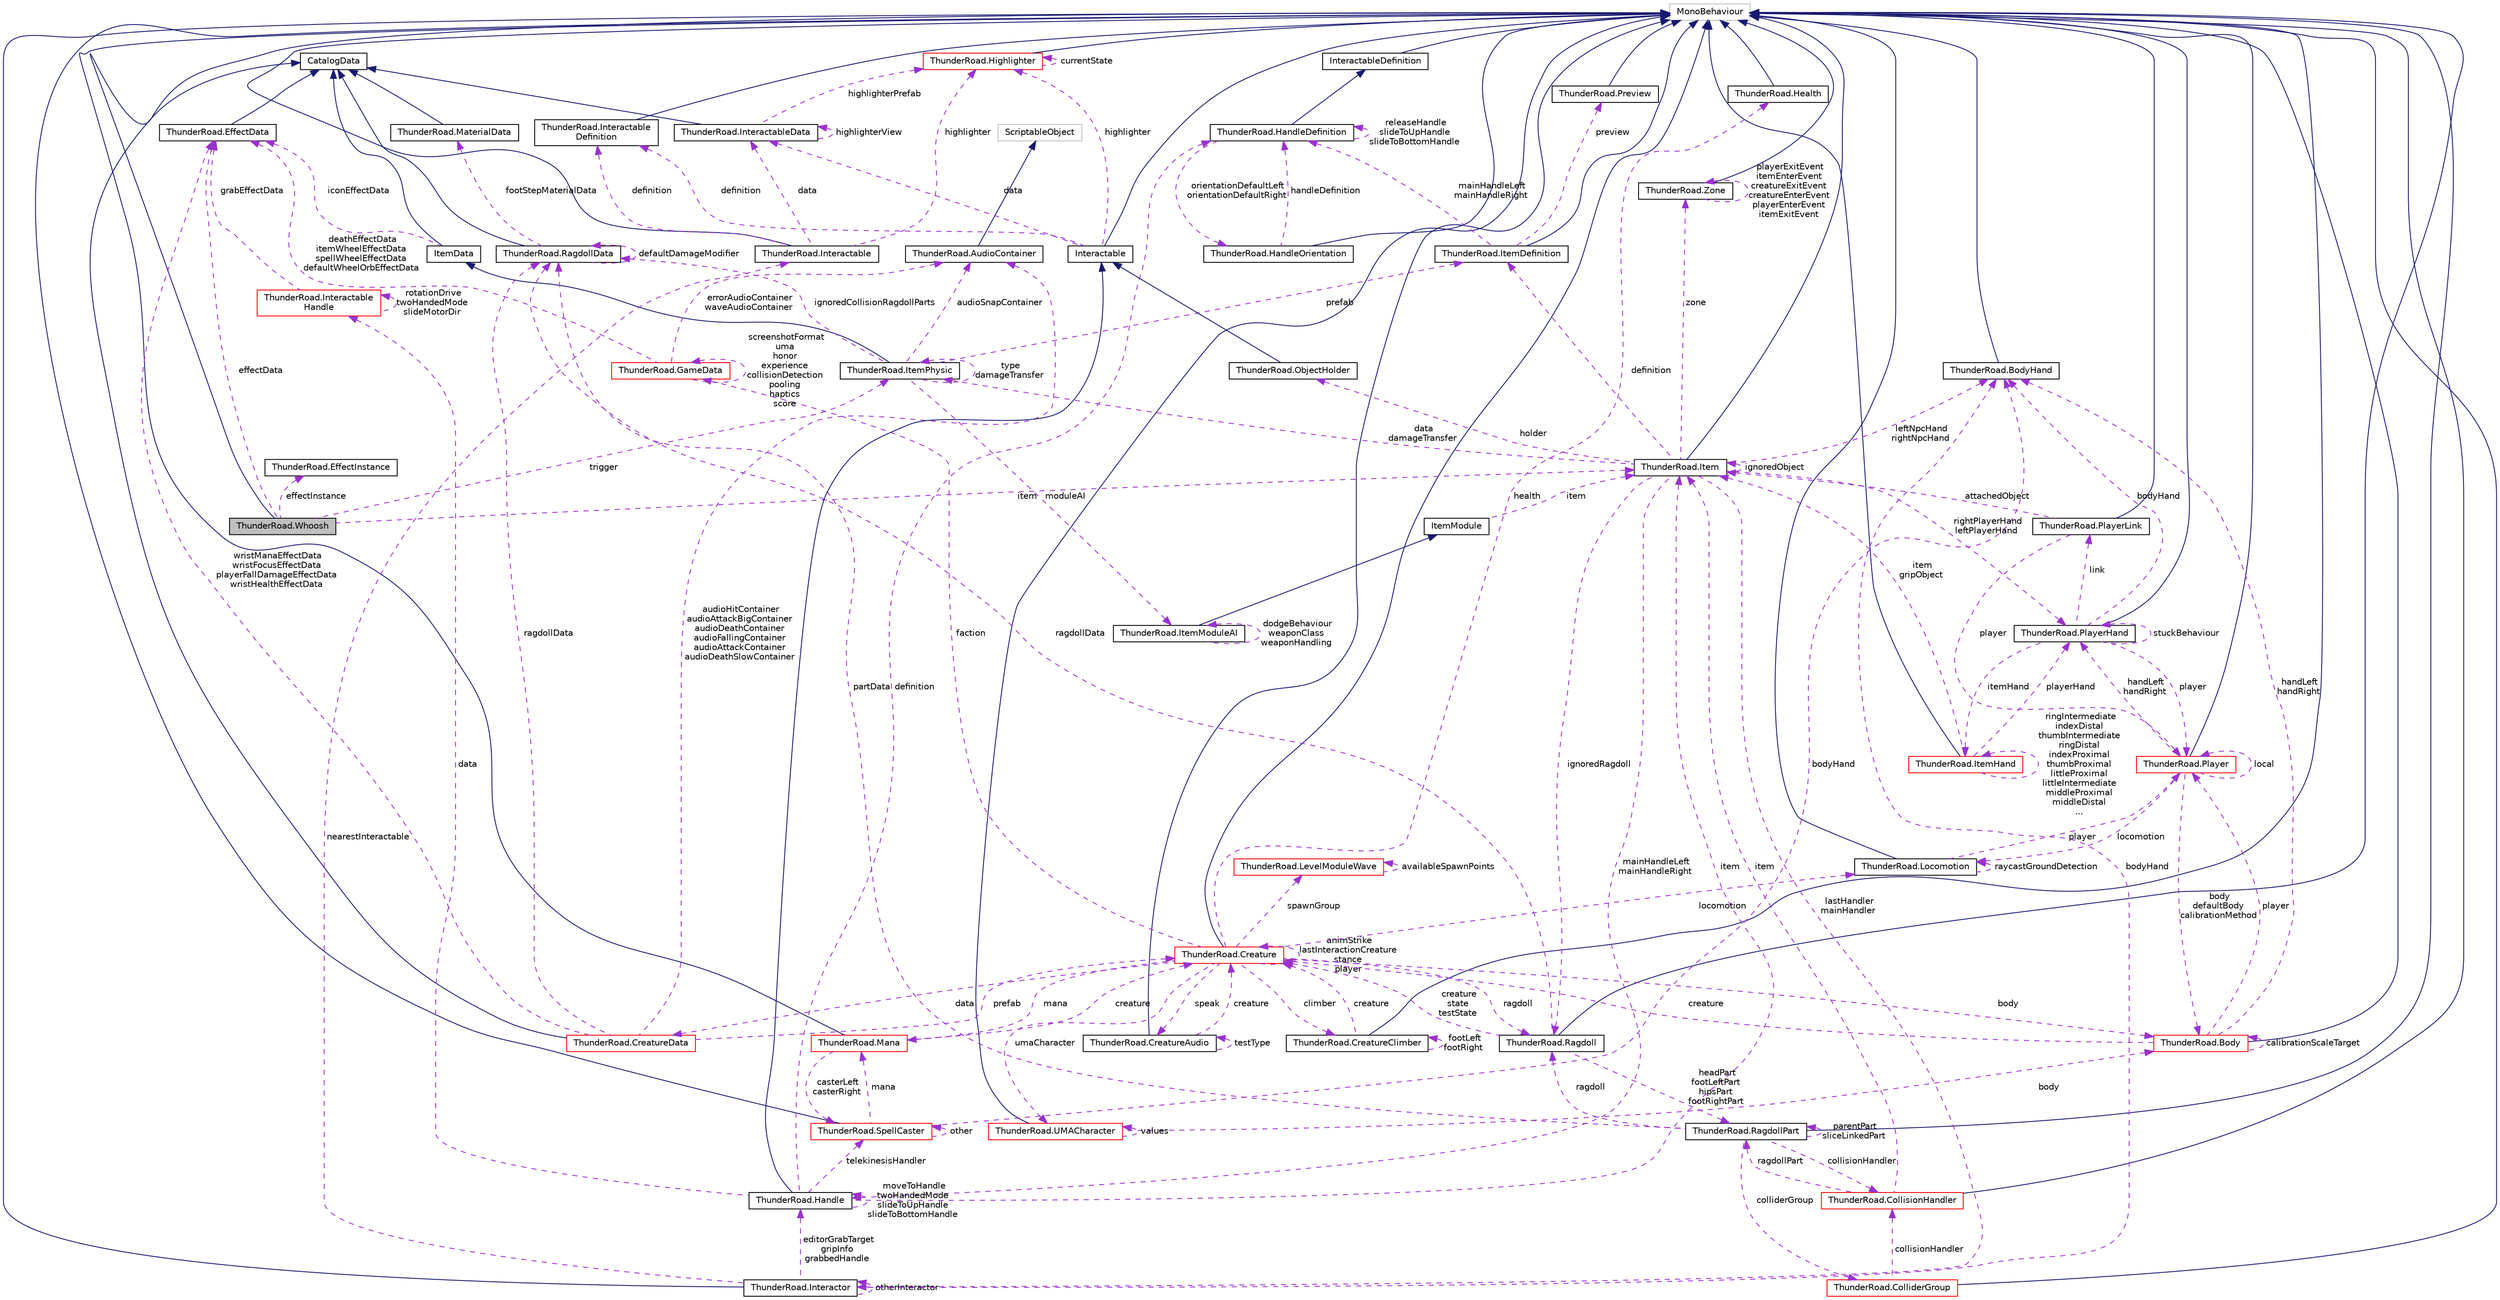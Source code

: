 digraph "ThunderRoad.Whoosh"
{
 // LATEX_PDF_SIZE
  edge [fontname="Helvetica",fontsize="10",labelfontname="Helvetica",labelfontsize="10"];
  node [fontname="Helvetica",fontsize="10",shape=record];
  Node1 [label="ThunderRoad.Whoosh",height=0.2,width=0.4,color="black", fillcolor="grey75", style="filled", fontcolor="black",tooltip="Class Whoosh. Implements the UnityEngine.MonoBehaviour"];
  Node2 -> Node1 [dir="back",color="midnightblue",fontsize="10",style="solid",fontname="Helvetica"];
  Node2 [label="MonoBehaviour",height=0.2,width=0.4,color="grey75", fillcolor="white", style="filled",tooltip=" "];
  Node3 -> Node1 [dir="back",color="darkorchid3",fontsize="10",style="dashed",label=" effectData" ,fontname="Helvetica"];
  Node3 [label="ThunderRoad.EffectData",height=0.2,width=0.4,color="black", fillcolor="white", style="filled",URL="$class_thunder_road_1_1_effect_data.html",tooltip="Class EffectData. Implements the ThunderRoad.CatalogData"];
  Node4 -> Node3 [dir="back",color="midnightblue",fontsize="10",style="solid",fontname="Helvetica"];
  Node4 [label="CatalogData",height=0.2,width=0.4,color="black", fillcolor="white", style="filled",URL="$class_thunder_road_1_1_catalog_data.html",tooltip="Class CatalogData."];
  Node5 -> Node1 [dir="back",color="darkorchid3",fontsize="10",style="dashed",label=" trigger" ,fontname="Helvetica"];
  Node5 [label="ThunderRoad.ItemPhysic",height=0.2,width=0.4,color="black", fillcolor="white", style="filled",URL="$class_thunder_road_1_1_item_physic.html",tooltip="Class ItemPhysic. Implements the ThunderRoad.ItemData"];
  Node6 -> Node5 [dir="back",color="midnightblue",fontsize="10",style="solid",fontname="Helvetica"];
  Node6 [label="ItemData",height=0.2,width=0.4,color="black", fillcolor="white", style="filled",URL="$class_thunder_road_1_1_item_data.html",tooltip="Class ItemData. Implements the ThunderRoad.CatalogData"];
  Node4 -> Node6 [dir="back",color="midnightblue",fontsize="10",style="solid",fontname="Helvetica"];
  Node3 -> Node6 [dir="back",color="darkorchid3",fontsize="10",style="dashed",label=" iconEffectData" ,fontname="Helvetica"];
  Node7 -> Node5 [dir="back",color="darkorchid3",fontsize="10",style="dashed",label=" ignoredCollisionRagdollParts" ,fontname="Helvetica"];
  Node7 [label="ThunderRoad.RagdollData",height=0.2,width=0.4,color="black", fillcolor="white", style="filled",URL="$class_thunder_road_1_1_ragdoll_data.html",tooltip="Class RagdollData. Implements the ThunderRoad.CatalogData"];
  Node4 -> Node7 [dir="back",color="midnightblue",fontsize="10",style="solid",fontname="Helvetica"];
  Node8 -> Node7 [dir="back",color="darkorchid3",fontsize="10",style="dashed",label=" footStepMaterialData" ,fontname="Helvetica"];
  Node8 [label="ThunderRoad.MaterialData",height=0.2,width=0.4,color="black", fillcolor="white", style="filled",URL="$class_thunder_road_1_1_material_data.html",tooltip="Class MaterialData. Implements the ThunderRoad.CatalogData"];
  Node4 -> Node8 [dir="back",color="midnightblue",fontsize="10",style="solid",fontname="Helvetica"];
  Node7 -> Node7 [dir="back",color="darkorchid3",fontsize="10",style="dashed",label=" defaultDamageModifier" ,fontname="Helvetica"];
  Node9 -> Node5 [dir="back",color="darkorchid3",fontsize="10",style="dashed",label=" prefab" ,fontname="Helvetica"];
  Node9 [label="ThunderRoad.ItemDefinition",height=0.2,width=0.4,color="black", fillcolor="white", style="filled",URL="$class_thunder_road_1_1_item_definition.html",tooltip="Class ItemDefinition. Implements the UnityEngine.MonoBehaviour"];
  Node2 -> Node9 [dir="back",color="midnightblue",fontsize="10",style="solid",fontname="Helvetica"];
  Node10 -> Node9 [dir="back",color="darkorchid3",fontsize="10",style="dashed",label=" mainHandleLeft\nmainHandleRight" ,fontname="Helvetica"];
  Node10 [label="ThunderRoad.HandleDefinition",height=0.2,width=0.4,color="black", fillcolor="white", style="filled",URL="$class_thunder_road_1_1_handle_definition.html",tooltip="Class HandleDefinition. Implements the ThunderRoad.InteractableDefinition"];
  Node11 -> Node10 [dir="back",color="midnightblue",fontsize="10",style="solid",fontname="Helvetica"];
  Node11 [label="InteractableDefinition",height=0.2,width=0.4,color="black", fillcolor="white", style="filled",URL="$class_thunder_road_1_1_interactable_definition.html",tooltip="Class InteractableDefinition. Implements the UnityEngine.MonoBehaviour"];
  Node2 -> Node11 [dir="back",color="midnightblue",fontsize="10",style="solid",fontname="Helvetica"];
  Node12 -> Node10 [dir="back",color="darkorchid3",fontsize="10",style="dashed",label=" orientationDefaultLeft\norientationDefaultRight" ,fontname="Helvetica"];
  Node12 [label="ThunderRoad.HandleOrientation",height=0.2,width=0.4,color="black", fillcolor="white", style="filled",URL="$class_thunder_road_1_1_handle_orientation.html",tooltip="Class HandleOrientation. Implements the UnityEngine.MonoBehaviour"];
  Node2 -> Node12 [dir="back",color="midnightblue",fontsize="10",style="solid",fontname="Helvetica"];
  Node10 -> Node12 [dir="back",color="darkorchid3",fontsize="10",style="dashed",label=" handleDefinition" ,fontname="Helvetica"];
  Node10 -> Node10 [dir="back",color="darkorchid3",fontsize="10",style="dashed",label=" releaseHandle\nslideToUpHandle\nslideToBottomHandle" ,fontname="Helvetica"];
  Node13 -> Node9 [dir="back",color="darkorchid3",fontsize="10",style="dashed",label=" preview" ,fontname="Helvetica"];
  Node13 [label="ThunderRoad.Preview",height=0.2,width=0.4,color="black", fillcolor="white", style="filled",URL="$class_thunder_road_1_1_preview.html",tooltip="Class Preview. Implements the UnityEngine.MonoBehaviour"];
  Node2 -> Node13 [dir="back",color="midnightblue",fontsize="10",style="solid",fontname="Helvetica"];
  Node14 -> Node5 [dir="back",color="darkorchid3",fontsize="10",style="dashed",label=" audioSnapContainer" ,fontname="Helvetica"];
  Node14 [label="ThunderRoad.AudioContainer",height=0.2,width=0.4,color="black", fillcolor="white", style="filled",URL="$class_thunder_road_1_1_audio_container.html",tooltip="Class AudioContainer. Implements the UnityEngine.ScriptableObject"];
  Node15 -> Node14 [dir="back",color="midnightblue",fontsize="10",style="solid",fontname="Helvetica"];
  Node15 [label="ScriptableObject",height=0.2,width=0.4,color="grey75", fillcolor="white", style="filled",tooltip=" "];
  Node5 -> Node5 [dir="back",color="darkorchid3",fontsize="10",style="dashed",label=" type\ndamageTransfer" ,fontname="Helvetica"];
  Node16 -> Node5 [dir="back",color="darkorchid3",fontsize="10",style="dashed",label=" moduleAI" ,fontname="Helvetica"];
  Node16 [label="ThunderRoad.ItemModuleAI",height=0.2,width=0.4,color="black", fillcolor="white", style="filled",URL="$class_thunder_road_1_1_item_module_a_i.html",tooltip="Class ItemModuleAI. Implements the ThunderRoad.ItemModule"];
  Node17 -> Node16 [dir="back",color="midnightblue",fontsize="10",style="solid",fontname="Helvetica"];
  Node17 [label="ItemModule",height=0.2,width=0.4,color="black", fillcolor="white", style="filled",URL="$class_thunder_road_1_1_item_module.html",tooltip="Class ItemModule."];
  Node18 -> Node17 [dir="back",color="darkorchid3",fontsize="10",style="dashed",label=" item" ,fontname="Helvetica"];
  Node18 [label="ThunderRoad.Item",height=0.2,width=0.4,color="black", fillcolor="white", style="filled",URL="$class_thunder_road_1_1_item.html",tooltip="Class Item. Implements the UnityEngine.MonoBehaviour"];
  Node2 -> Node18 [dir="back",color="midnightblue",fontsize="10",style="solid",fontname="Helvetica"];
  Node19 -> Node18 [dir="back",color="darkorchid3",fontsize="10",style="dashed",label=" lastHandler\nmainHandler" ,fontname="Helvetica"];
  Node19 [label="ThunderRoad.Interactor",height=0.2,width=0.4,color="black", fillcolor="white", style="filled",URL="$class_thunder_road_1_1_interactor.html",tooltip="Class Interactor. Implements the UnityEngine.MonoBehaviour"];
  Node2 -> Node19 [dir="back",color="midnightblue",fontsize="10",style="solid",fontname="Helvetica"];
  Node19 -> Node19 [dir="back",color="darkorchid3",fontsize="10",style="dashed",label=" otherInteractor" ,fontname="Helvetica"];
  Node20 -> Node19 [dir="back",color="darkorchid3",fontsize="10",style="dashed",label=" editorGrabTarget\ngripInfo\ngrabbedHandle" ,fontname="Helvetica"];
  Node20 [label="ThunderRoad.Handle",height=0.2,width=0.4,color="black", fillcolor="white", style="filled",URL="$class_thunder_road_1_1_handle.html",tooltip="Class Handle. Implements the ThunderRoad.Interactable"];
  Node21 -> Node20 [dir="back",color="midnightblue",fontsize="10",style="solid",fontname="Helvetica"];
  Node21 [label="Interactable",height=0.2,width=0.4,color="black", fillcolor="white", style="filled",URL="$class_thunder_road_1_1_interactable.html",tooltip="Class Interactable. Implements the UnityEngine.MonoBehaviour"];
  Node2 -> Node21 [dir="back",color="midnightblue",fontsize="10",style="solid",fontname="Helvetica"];
  Node22 -> Node21 [dir="back",color="darkorchid3",fontsize="10",style="dashed",label=" highlighter" ,fontname="Helvetica"];
  Node22 [label="ThunderRoad.Highlighter",height=0.2,width=0.4,color="red", fillcolor="white", style="filled",URL="$class_thunder_road_1_1_highlighter.html",tooltip="Class Highlighter. Implements the UnityEngine.MonoBehaviour"];
  Node2 -> Node22 [dir="back",color="midnightblue",fontsize="10",style="solid",fontname="Helvetica"];
  Node22 -> Node22 [dir="back",color="darkorchid3",fontsize="10",style="dashed",label=" currentState" ,fontname="Helvetica"];
  Node25 -> Node21 [dir="back",color="darkorchid3",fontsize="10",style="dashed",label=" data" ,fontname="Helvetica"];
  Node25 [label="ThunderRoad.InteractableData",height=0.2,width=0.4,color="black", fillcolor="white", style="filled",URL="$class_thunder_road_1_1_interactable_data.html",tooltip="Class InteractableData. Implements the ThunderRoad.CatalogData"];
  Node4 -> Node25 [dir="back",color="midnightblue",fontsize="10",style="solid",fontname="Helvetica"];
  Node22 -> Node25 [dir="back",color="darkorchid3",fontsize="10",style="dashed",label=" highlighterPrefab" ,fontname="Helvetica"];
  Node25 -> Node25 [dir="back",color="darkorchid3",fontsize="10",style="dashed",label=" highlighterView" ,fontname="Helvetica"];
  Node26 -> Node21 [dir="back",color="darkorchid3",fontsize="10",style="dashed",label=" definition" ,fontname="Helvetica"];
  Node26 [label="ThunderRoad.Interactable\lDefinition",height=0.2,width=0.4,color="black", fillcolor="white", style="filled",URL="$class_thunder_road_1_1_interactable_definition.html",tooltip="Class InteractableDefinition. Implements the UnityEngine.MonoBehaviour"];
  Node2 -> Node26 [dir="back",color="midnightblue",fontsize="10",style="solid",fontname="Helvetica"];
  Node10 -> Node20 [dir="back",color="darkorchid3",fontsize="10",style="dashed",label=" definition" ,fontname="Helvetica"];
  Node27 -> Node20 [dir="back",color="darkorchid3",fontsize="10",style="dashed",label=" data" ,fontname="Helvetica"];
  Node27 [label="ThunderRoad.Interactable\lHandle",height=0.2,width=0.4,color="red", fillcolor="white", style="filled",URL="$class_thunder_road_1_1_interactable_handle.html",tooltip="Class InteractableHandle. Implements the ThunderRoad.InteractableData"];
  Node3 -> Node27 [dir="back",color="darkorchid3",fontsize="10",style="dashed",label=" grabEffectData" ,fontname="Helvetica"];
  Node27 -> Node27 [dir="back",color="darkorchid3",fontsize="10",style="dashed",label=" rotationDrive\ntwoHandedMode\nslideMotorDir" ,fontname="Helvetica"];
  Node30 -> Node20 [dir="back",color="darkorchid3",fontsize="10",style="dashed",label=" telekinesisHandler" ,fontname="Helvetica"];
  Node30 [label="ThunderRoad.SpellCaster",height=0.2,width=0.4,color="red", fillcolor="white", style="filled",URL="$class_thunder_road_1_1_spell_caster.html",tooltip="Class SpellCaster. Implements the UnityEngine.MonoBehaviour"];
  Node2 -> Node30 [dir="back",color="midnightblue",fontsize="10",style="solid",fontname="Helvetica"];
  Node30 -> Node30 [dir="back",color="darkorchid3",fontsize="10",style="dashed",label=" other" ,fontname="Helvetica"];
  Node35 -> Node30 [dir="back",color="darkorchid3",fontsize="10",style="dashed",label=" mana" ,fontname="Helvetica"];
  Node35 [label="ThunderRoad.Mana",height=0.2,width=0.4,color="red", fillcolor="white", style="filled",URL="$class_thunder_road_1_1_mana.html",tooltip="Class Mana. Implements the UnityEngine.MonoBehaviour"];
  Node2 -> Node35 [dir="back",color="midnightblue",fontsize="10",style="solid",fontname="Helvetica"];
  Node30 -> Node35 [dir="back",color="darkorchid3",fontsize="10",style="dashed",label=" casterLeft\ncasterRight" ,fontname="Helvetica"];
  Node37 -> Node35 [dir="back",color="darkorchid3",fontsize="10",style="dashed",label=" creature" ,fontname="Helvetica"];
  Node37 [label="ThunderRoad.Creature",height=0.2,width=0.4,color="red", fillcolor="white", style="filled",URL="$class_thunder_road_1_1_creature.html",tooltip="Class Creature. Implements the UnityEngine.MonoBehaviour"];
  Node2 -> Node37 [dir="back",color="midnightblue",fontsize="10",style="solid",fontname="Helvetica"];
  Node38 -> Node37 [dir="back",color="darkorchid3",fontsize="10",style="dashed",label=" climber" ,fontname="Helvetica"];
  Node38 [label="ThunderRoad.CreatureClimber",height=0.2,width=0.4,color="black", fillcolor="white", style="filled",URL="$class_thunder_road_1_1_creature_climber.html",tooltip="Class CreatureClimber. Implements the UnityEngine.MonoBehaviour"];
  Node2 -> Node38 [dir="back",color="midnightblue",fontsize="10",style="solid",fontname="Helvetica"];
  Node38 -> Node38 [dir="back",color="darkorchid3",fontsize="10",style="dashed",label=" footLeft\nfootRight" ,fontname="Helvetica"];
  Node37 -> Node38 [dir="back",color="darkorchid3",fontsize="10",style="dashed",label=" creature" ,fontname="Helvetica"];
  Node39 -> Node37 [dir="back",color="darkorchid3",fontsize="10",style="dashed",label=" health" ,fontname="Helvetica"];
  Node39 [label="ThunderRoad.Health",height=0.2,width=0.4,color="black", fillcolor="white", style="filled",URL="$class_thunder_road_1_1_health.html",tooltip="Class Health. Implements the UnityEngine.MonoBehaviour"];
  Node2 -> Node39 [dir="back",color="midnightblue",fontsize="10",style="solid",fontname="Helvetica"];
  Node40 -> Node37 [dir="back",color="darkorchid3",fontsize="10",style="dashed",label=" faction" ,fontname="Helvetica"];
  Node40 [label="ThunderRoad.GameData",height=0.2,width=0.4,color="red", fillcolor="white", style="filled",URL="$class_thunder_road_1_1_game_data.html",tooltip="Class GameData."];
  Node40 -> Node40 [dir="back",color="darkorchid3",fontsize="10",style="dashed",label=" screenshotFormat\numa\nhonor\nexperience\ncollisionDetection\npooling\nhaptics\nscore" ,fontname="Helvetica"];
  Node3 -> Node40 [dir="back",color="darkorchid3",fontsize="10",style="dashed",label=" deathEffectData\nitemWheelEffectData\nspellWheelEffectData\ndefaultWheelOrbEffectData" ,fontname="Helvetica"];
  Node14 -> Node40 [dir="back",color="darkorchid3",fontsize="10",style="dashed",label=" errorAudioContainer\nwaveAudioContainer" ,fontname="Helvetica"];
  Node41 -> Node37 [dir="back",color="darkorchid3",fontsize="10",style="dashed",label=" spawnGroup" ,fontname="Helvetica"];
  Node41 [label="ThunderRoad.LevelModuleWave",height=0.2,width=0.4,color="red", fillcolor="white", style="filled",URL="$class_thunder_road_1_1_level_module_wave.html",tooltip="Class LevelModuleWave. Implements the ThunderRoad.LevelModule"];
  Node41 -> Node41 [dir="back",color="darkorchid3",fontsize="10",style="dashed",label=" availableSpawnPoints" ,fontname="Helvetica"];
  Node44 -> Node37 [dir="back",color="darkorchid3",fontsize="10",style="dashed",label=" data" ,fontname="Helvetica"];
  Node44 [label="ThunderRoad.CreatureData",height=0.2,width=0.4,color="red", fillcolor="white", style="filled",URL="$class_thunder_road_1_1_creature_data.html",tooltip="Class CreatureData. Implements the ThunderRoad.CatalogData"];
  Node4 -> Node44 [dir="back",color="midnightblue",fontsize="10",style="solid",fontname="Helvetica"];
  Node7 -> Node44 [dir="back",color="darkorchid3",fontsize="10",style="dashed",label=" ragdollData" ,fontname="Helvetica"];
  Node3 -> Node44 [dir="back",color="darkorchid3",fontsize="10",style="dashed",label=" wristManaEffectData\nwristFocusEffectData\nplayerFallDamageEffectData\nwristHealthEffectData" ,fontname="Helvetica"];
  Node14 -> Node44 [dir="back",color="darkorchid3",fontsize="10",style="dashed",label=" audioHitContainer\naudioAttackBigContainer\naudioDeathContainer\naudioFallingContainer\naudioAttackContainer\naudioDeathSlowContainer" ,fontname="Helvetica"];
  Node37 -> Node44 [dir="back",color="darkorchid3",fontsize="10",style="dashed",label=" prefab" ,fontname="Helvetica"];
  Node47 -> Node37 [dir="back",color="darkorchid3",fontsize="10",style="dashed",label=" locomotion" ,fontname="Helvetica"];
  Node47 [label="ThunderRoad.Locomotion",height=0.2,width=0.4,color="black", fillcolor="white", style="filled",URL="$class_thunder_road_1_1_locomotion.html",tooltip="Class Locomotion. Implements the UnityEngine.MonoBehaviour"];
  Node2 -> Node47 [dir="back",color="midnightblue",fontsize="10",style="solid",fontname="Helvetica"];
  Node48 -> Node47 [dir="back",color="darkorchid3",fontsize="10",style="dashed",label=" player" ,fontname="Helvetica"];
  Node48 [label="ThunderRoad.Player",height=0.2,width=0.4,color="red", fillcolor="white", style="filled",URL="$class_thunder_road_1_1_player.html",tooltip="Class Player. Implements the UnityEngine.MonoBehaviour"];
  Node2 -> Node48 [dir="back",color="midnightblue",fontsize="10",style="solid",fontname="Helvetica"];
  Node48 -> Node48 [dir="back",color="darkorchid3",fontsize="10",style="dashed",label=" local" ,fontname="Helvetica"];
  Node47 -> Node48 [dir="back",color="darkorchid3",fontsize="10",style="dashed",label=" locomotion" ,fontname="Helvetica"];
  Node52 -> Node48 [dir="back",color="darkorchid3",fontsize="10",style="dashed",label=" body\ndefaultBody\ncalibrationMethod" ,fontname="Helvetica"];
  Node52 [label="ThunderRoad.Body",height=0.2,width=0.4,color="red", fillcolor="white", style="filled",URL="$class_thunder_road_1_1_body.html",tooltip="Class Body. Implements the UnityEngine.MonoBehaviour"];
  Node2 -> Node52 [dir="back",color="midnightblue",fontsize="10",style="solid",fontname="Helvetica"];
  Node48 -> Node52 [dir="back",color="darkorchid3",fontsize="10",style="dashed",label=" player" ,fontname="Helvetica"];
  Node52 -> Node52 [dir="back",color="darkorchid3",fontsize="10",style="dashed",label=" calibrationScaleTarget" ,fontname="Helvetica"];
  Node37 -> Node52 [dir="back",color="darkorchid3",fontsize="10",style="dashed",label=" creature" ,fontname="Helvetica"];
  Node54 -> Node52 [dir="back",color="darkorchid3",fontsize="10",style="dashed",label=" handLeft\nhandRight" ,fontname="Helvetica"];
  Node54 [label="ThunderRoad.BodyHand",height=0.2,width=0.4,color="black", fillcolor="white", style="filled",URL="$class_thunder_road_1_1_body_hand.html",tooltip="Class BodyHand. Implements the UnityEngine.MonoBehaviour"];
  Node2 -> Node54 [dir="back",color="midnightblue",fontsize="10",style="solid",fontname="Helvetica"];
  Node57 -> Node48 [dir="back",color="darkorchid3",fontsize="10",style="dashed",label=" handLeft\nhandRight" ,fontname="Helvetica"];
  Node57 [label="ThunderRoad.PlayerHand",height=0.2,width=0.4,color="black", fillcolor="white", style="filled",URL="$class_thunder_road_1_1_player_hand.html",tooltip="Class PlayerHand. Implements the UnityEngine.MonoBehaviour"];
  Node2 -> Node57 [dir="back",color="midnightblue",fontsize="10",style="solid",fontname="Helvetica"];
  Node48 -> Node57 [dir="back",color="darkorchid3",fontsize="10",style="dashed",label=" player" ,fontname="Helvetica"];
  Node58 -> Node57 [dir="back",color="darkorchid3",fontsize="10",style="dashed",label=" link" ,fontname="Helvetica"];
  Node58 [label="ThunderRoad.PlayerLink",height=0.2,width=0.4,color="black", fillcolor="white", style="filled",URL="$class_thunder_road_1_1_player_link.html",tooltip="Class PlayerLink. Implements the UnityEngine.MonoBehaviour"];
  Node2 -> Node58 [dir="back",color="midnightblue",fontsize="10",style="solid",fontname="Helvetica"];
  Node48 -> Node58 [dir="back",color="darkorchid3",fontsize="10",style="dashed",label=" player" ,fontname="Helvetica"];
  Node18 -> Node58 [dir="back",color="darkorchid3",fontsize="10",style="dashed",label=" attachedObject" ,fontname="Helvetica"];
  Node59 -> Node57 [dir="back",color="darkorchid3",fontsize="10",style="dashed",label=" itemHand" ,fontname="Helvetica"];
  Node59 [label="ThunderRoad.ItemHand",height=0.2,width=0.4,color="red", fillcolor="white", style="filled",URL="$class_thunder_road_1_1_item_hand.html",tooltip="Class ItemHand. Implements the UnityEngine.MonoBehaviour"];
  Node2 -> Node59 [dir="back",color="midnightblue",fontsize="10",style="solid",fontname="Helvetica"];
  Node59 -> Node59 [dir="back",color="darkorchid3",fontsize="10",style="dashed",label=" ringIntermediate\nindexDistal\nthumbIntermediate\nringDistal\nindexProximal\nthumbProximal\nlittleProximal\nlittleIntermediate\nmiddleProximal\nmiddleDistal\n..." ,fontname="Helvetica"];
  Node18 -> Node59 [dir="back",color="darkorchid3",fontsize="10",style="dashed",label=" item\ngripObject" ,fontname="Helvetica"];
  Node57 -> Node59 [dir="back",color="darkorchid3",fontsize="10",style="dashed",label=" playerHand" ,fontname="Helvetica"];
  Node54 -> Node57 [dir="back",color="darkorchid3",fontsize="10",style="dashed",label=" bodyHand" ,fontname="Helvetica"];
  Node57 -> Node57 [dir="back",color="darkorchid3",fontsize="10",style="dashed",label=" stuckBehaviour" ,fontname="Helvetica"];
  Node47 -> Node47 [dir="back",color="darkorchid3",fontsize="10",style="dashed",label=" raycastGroundDetection" ,fontname="Helvetica"];
  Node63 -> Node37 [dir="back",color="darkorchid3",fontsize="10",style="dashed",label=" ragdoll" ,fontname="Helvetica"];
  Node63 [label="ThunderRoad.Ragdoll",height=0.2,width=0.4,color="black", fillcolor="white", style="filled",URL="$class_thunder_road_1_1_ragdoll.html",tooltip="Class Ragdoll. Implements the UnityEngine.MonoBehaviour"];
  Node2 -> Node63 [dir="back",color="midnightblue",fontsize="10",style="solid",fontname="Helvetica"];
  Node7 -> Node63 [dir="back",color="darkorchid3",fontsize="10",style="dashed",label=" ragdollData" ,fontname="Helvetica"];
  Node64 -> Node63 [dir="back",color="darkorchid3",fontsize="10",style="dashed",label=" headPart\nfootLeftPart\nhipsPart\nfootRightPart" ,fontname="Helvetica"];
  Node64 [label="ThunderRoad.RagdollPart",height=0.2,width=0.4,color="black", fillcolor="white", style="filled",URL="$class_thunder_road_1_1_ragdoll_part.html",tooltip="Class RagdollPart. Implements the UnityEngine.MonoBehaviour"];
  Node2 -> Node64 [dir="back",color="midnightblue",fontsize="10",style="solid",fontname="Helvetica"];
  Node65 -> Node64 [dir="back",color="darkorchid3",fontsize="10",style="dashed",label=" collisionHandler" ,fontname="Helvetica"];
  Node65 [label="ThunderRoad.CollisionHandler",height=0.2,width=0.4,color="red", fillcolor="white", style="filled",URL="$class_thunder_road_1_1_collision_handler.html",tooltip="Class CollisionHandler. Implements the UnityEngine.MonoBehaviour"];
  Node2 -> Node65 [dir="back",color="midnightblue",fontsize="10",style="solid",fontname="Helvetica"];
  Node64 -> Node65 [dir="back",color="darkorchid3",fontsize="10",style="dashed",label=" ragdollPart" ,fontname="Helvetica"];
  Node18 -> Node65 [dir="back",color="darkorchid3",fontsize="10",style="dashed",label=" item" ,fontname="Helvetica"];
  Node7 -> Node64 [dir="back",color="darkorchid3",fontsize="10",style="dashed",label=" partData" ,fontname="Helvetica"];
  Node64 -> Node64 [dir="back",color="darkorchid3",fontsize="10",style="dashed",label=" parentPart\nsliceLinkedPart" ,fontname="Helvetica"];
  Node63 -> Node64 [dir="back",color="darkorchid3",fontsize="10",style="dashed",label=" ragdoll" ,fontname="Helvetica"];
  Node67 -> Node64 [dir="back",color="darkorchid3",fontsize="10",style="dashed",label=" colliderGroup" ,fontname="Helvetica"];
  Node67 [label="ThunderRoad.ColliderGroup",height=0.2,width=0.4,color="red", fillcolor="white", style="filled",URL="$class_thunder_road_1_1_collider_group.html",tooltip="Class ColliderGroup. Implements the UnityEngine.MonoBehaviour"];
  Node2 -> Node67 [dir="back",color="midnightblue",fontsize="10",style="solid",fontname="Helvetica"];
  Node65 -> Node67 [dir="back",color="darkorchid3",fontsize="10",style="dashed",label=" collisionHandler" ,fontname="Helvetica"];
  Node37 -> Node63 [dir="back",color="darkorchid3",fontsize="10",style="dashed",label=" creature\nstate\ntestState" ,fontname="Helvetica"];
  Node52 -> Node37 [dir="back",color="darkorchid3",fontsize="10",style="dashed",label=" body" ,fontname="Helvetica"];
  Node78 -> Node37 [dir="back",color="darkorchid3",fontsize="10",style="dashed",label=" speak" ,fontname="Helvetica"];
  Node78 [label="ThunderRoad.CreatureAudio",height=0.2,width=0.4,color="black", fillcolor="white", style="filled",URL="$class_thunder_road_1_1_creature_audio.html",tooltip="Class CreatureAudio. Implements the UnityEngine.MonoBehaviour"];
  Node2 -> Node78 [dir="back",color="midnightblue",fontsize="10",style="solid",fontname="Helvetica"];
  Node78 -> Node78 [dir="back",color="darkorchid3",fontsize="10",style="dashed",label=" testType" ,fontname="Helvetica"];
  Node37 -> Node78 [dir="back",color="darkorchid3",fontsize="10",style="dashed",label=" creature" ,fontname="Helvetica"];
  Node37 -> Node37 [dir="back",color="darkorchid3",fontsize="10",style="dashed",label=" animStrike\nlastInteractionCreature\nstance\nplayer" ,fontname="Helvetica"];
  Node35 -> Node37 [dir="back",color="darkorchid3",fontsize="10",style="dashed",label=" mana" ,fontname="Helvetica"];
  Node79 -> Node37 [dir="back",color="darkorchid3",fontsize="10",style="dashed",label=" umaCharacter" ,fontname="Helvetica"];
  Node79 [label="ThunderRoad.UMACharacter",height=0.2,width=0.4,color="red", fillcolor="white", style="filled",URL="$class_thunder_road_1_1_u_m_a_character.html",tooltip="Class UMACharacter. Implements the UnityEngine.MonoBehaviour"];
  Node2 -> Node79 [dir="back",color="midnightblue",fontsize="10",style="solid",fontname="Helvetica"];
  Node52 -> Node79 [dir="back",color="darkorchid3",fontsize="10",style="dashed",label=" body" ,fontname="Helvetica"];
  Node79 -> Node79 [dir="back",color="darkorchid3",fontsize="10",style="dashed",label=" values" ,fontname="Helvetica"];
  Node54 -> Node30 [dir="back",color="darkorchid3",fontsize="10",style="dashed",label=" bodyHand" ,fontname="Helvetica"];
  Node20 -> Node20 [dir="back",color="darkorchid3",fontsize="10",style="dashed",label=" moveToHandle\ntwoHandedMode\nslideToUpHandle\nslideToBottomHandle" ,fontname="Helvetica"];
  Node18 -> Node20 [dir="back",color="darkorchid3",fontsize="10",style="dashed",label=" item" ,fontname="Helvetica"];
  Node91 -> Node19 [dir="back",color="darkorchid3",fontsize="10",style="dashed",label=" nearestInteractable" ,fontname="Helvetica"];
  Node91 [label="ThunderRoad.Interactable",height=0.2,width=0.4,color="black", fillcolor="white", style="filled",URL="$class_thunder_road_1_1_interactable.html",tooltip="Class Interactable. Implements the UnityEngine.MonoBehaviour"];
  Node2 -> Node91 [dir="back",color="midnightblue",fontsize="10",style="solid",fontname="Helvetica"];
  Node22 -> Node91 [dir="back",color="darkorchid3",fontsize="10",style="dashed",label=" highlighter" ,fontname="Helvetica"];
  Node25 -> Node91 [dir="back",color="darkorchid3",fontsize="10",style="dashed",label=" data" ,fontname="Helvetica"];
  Node26 -> Node91 [dir="back",color="darkorchid3",fontsize="10",style="dashed",label=" definition" ,fontname="Helvetica"];
  Node54 -> Node19 [dir="back",color="darkorchid3",fontsize="10",style="dashed",label=" bodyHand" ,fontname="Helvetica"];
  Node9 -> Node18 [dir="back",color="darkorchid3",fontsize="10",style="dashed",label=" definition" ,fontname="Helvetica"];
  Node63 -> Node18 [dir="back",color="darkorchid3",fontsize="10",style="dashed",label=" ignoredRagdoll" ,fontname="Helvetica"];
  Node5 -> Node18 [dir="back",color="darkorchid3",fontsize="10",style="dashed",label=" data\ndamageTransfer" ,fontname="Helvetica"];
  Node92 -> Node18 [dir="back",color="darkorchid3",fontsize="10",style="dashed",label=" holder" ,fontname="Helvetica"];
  Node92 [label="ThunderRoad.ObjectHolder",height=0.2,width=0.4,color="black", fillcolor="white", style="filled",URL="$class_thunder_road_1_1_object_holder.html",tooltip="Class ObjectHolder. Implements the ThunderRoad.Interactable"];
  Node21 -> Node92 [dir="back",color="midnightblue",fontsize="10",style="solid",fontname="Helvetica"];
  Node20 -> Node18 [dir="back",color="darkorchid3",fontsize="10",style="dashed",label=" mainHandleLeft\nmainHandleRight" ,fontname="Helvetica"];
  Node18 -> Node18 [dir="back",color="darkorchid3",fontsize="10",style="dashed",label=" ignoredObject" ,fontname="Helvetica"];
  Node93 -> Node18 [dir="back",color="darkorchid3",fontsize="10",style="dashed",label=" zone" ,fontname="Helvetica"];
  Node93 [label="ThunderRoad.Zone",height=0.2,width=0.4,color="black", fillcolor="white", style="filled",URL="$class_thunder_road_1_1_zone.html",tooltip="Class Zone. Implements the UnityEngine.MonoBehaviour"];
  Node2 -> Node93 [dir="back",color="midnightblue",fontsize="10",style="solid",fontname="Helvetica"];
  Node93 -> Node93 [dir="back",color="darkorchid3",fontsize="10",style="dashed",label=" playerExitEvent\nitemEnterEvent\ncreatureExitEvent\ncreatureEnterEvent\nplayerEnterEvent\nitemExitEvent" ,fontname="Helvetica"];
  Node54 -> Node18 [dir="back",color="darkorchid3",fontsize="10",style="dashed",label=" leftNpcHand\nrightNpcHand" ,fontname="Helvetica"];
  Node57 -> Node18 [dir="back",color="darkorchid3",fontsize="10",style="dashed",label=" rightPlayerHand\nleftPlayerHand" ,fontname="Helvetica"];
  Node16 -> Node16 [dir="back",color="darkorchid3",fontsize="10",style="dashed",label=" dodgeBehaviour\nweaponClass\nweaponHandling" ,fontname="Helvetica"];
  Node18 -> Node1 [dir="back",color="darkorchid3",fontsize="10",style="dashed",label=" item" ,fontname="Helvetica"];
  Node33 -> Node1 [dir="back",color="darkorchid3",fontsize="10",style="dashed",label=" effectInstance" ,fontname="Helvetica"];
  Node33 [label="ThunderRoad.EffectInstance",height=0.2,width=0.4,color="black", fillcolor="white", style="filled",URL="$class_thunder_road_1_1_effect_instance.html",tooltip="Class EffectInstance."];
}
